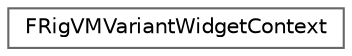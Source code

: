 digraph "Graphical Class Hierarchy"
{
 // INTERACTIVE_SVG=YES
 // LATEX_PDF_SIZE
  bgcolor="transparent";
  edge [fontname=Helvetica,fontsize=10,labelfontname=Helvetica,labelfontsize=10];
  node [fontname=Helvetica,fontsize=10,shape=box,height=0.2,width=0.4];
  rankdir="LR";
  Node0 [id="Node000000",label="FRigVMVariantWidgetContext",height=0.2,width=0.4,color="grey40", fillcolor="white", style="filled",URL="$d3/d2d/structFRigVMVariantWidgetContext.html",tooltip=" "];
}
